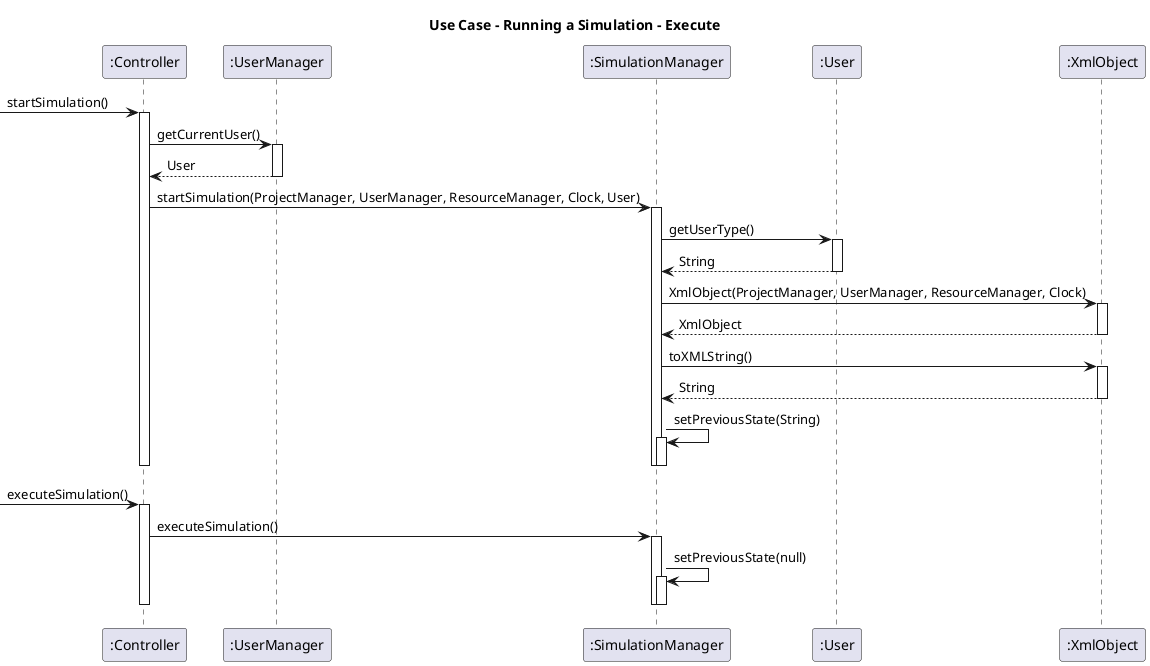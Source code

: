 @startuml

title "Use Case - Running a Simulation - Execute"

-> ":Controller": startSimulation()
activate ":Controller"

":Controller" -> ":UserManager": getCurrentUser()
activate ":UserManager"
":Controller" <-- ":UserManager": User
deactivate ":UserManager"

":Controller" -> ":SimulationManager": startSimulation(ProjectManager, UserManager, ResourceManager, Clock, User)
activate ":SimulationManager"

":SimulationManager" -> ":User": getUserType()
activate ":User"
":SimulationManager" <-- ":User": String
deactivate ":User"

":SimulationManager" -> ":XmlObject": XmlObject(ProjectManager, UserManager, ResourceManager, Clock)
activate ":XmlObject"
":SimulationManager" <-- ":XmlObject": XmlObject
deactivate ":XmlObject"

":SimulationManager" -> ":XmlObject": toXMLString()
activate ":XmlObject"
":SimulationManager" <-- ":XmlObject": String
deactivate ":XmlObject"

":SimulationManager" -> ":SimulationManager": setPreviousState(String)
activate ":SimulationManager"
deactivate ":SimulationManager"

deactivate ":SimulationManager"

deactivate ":Controller"


-> ":Controller": executeSimulation()
activate ":Controller"

":Controller" -> ":SimulationManager": executeSimulation()
activate ":SimulationManager"

":SimulationManager" -> ":SimulationManager": setPreviousState(null)
activate ":SimulationManager"
deactivate ":SimulationManager"

deactivate ":SimulationManager"

deactivate ":Controller"

@enduml
